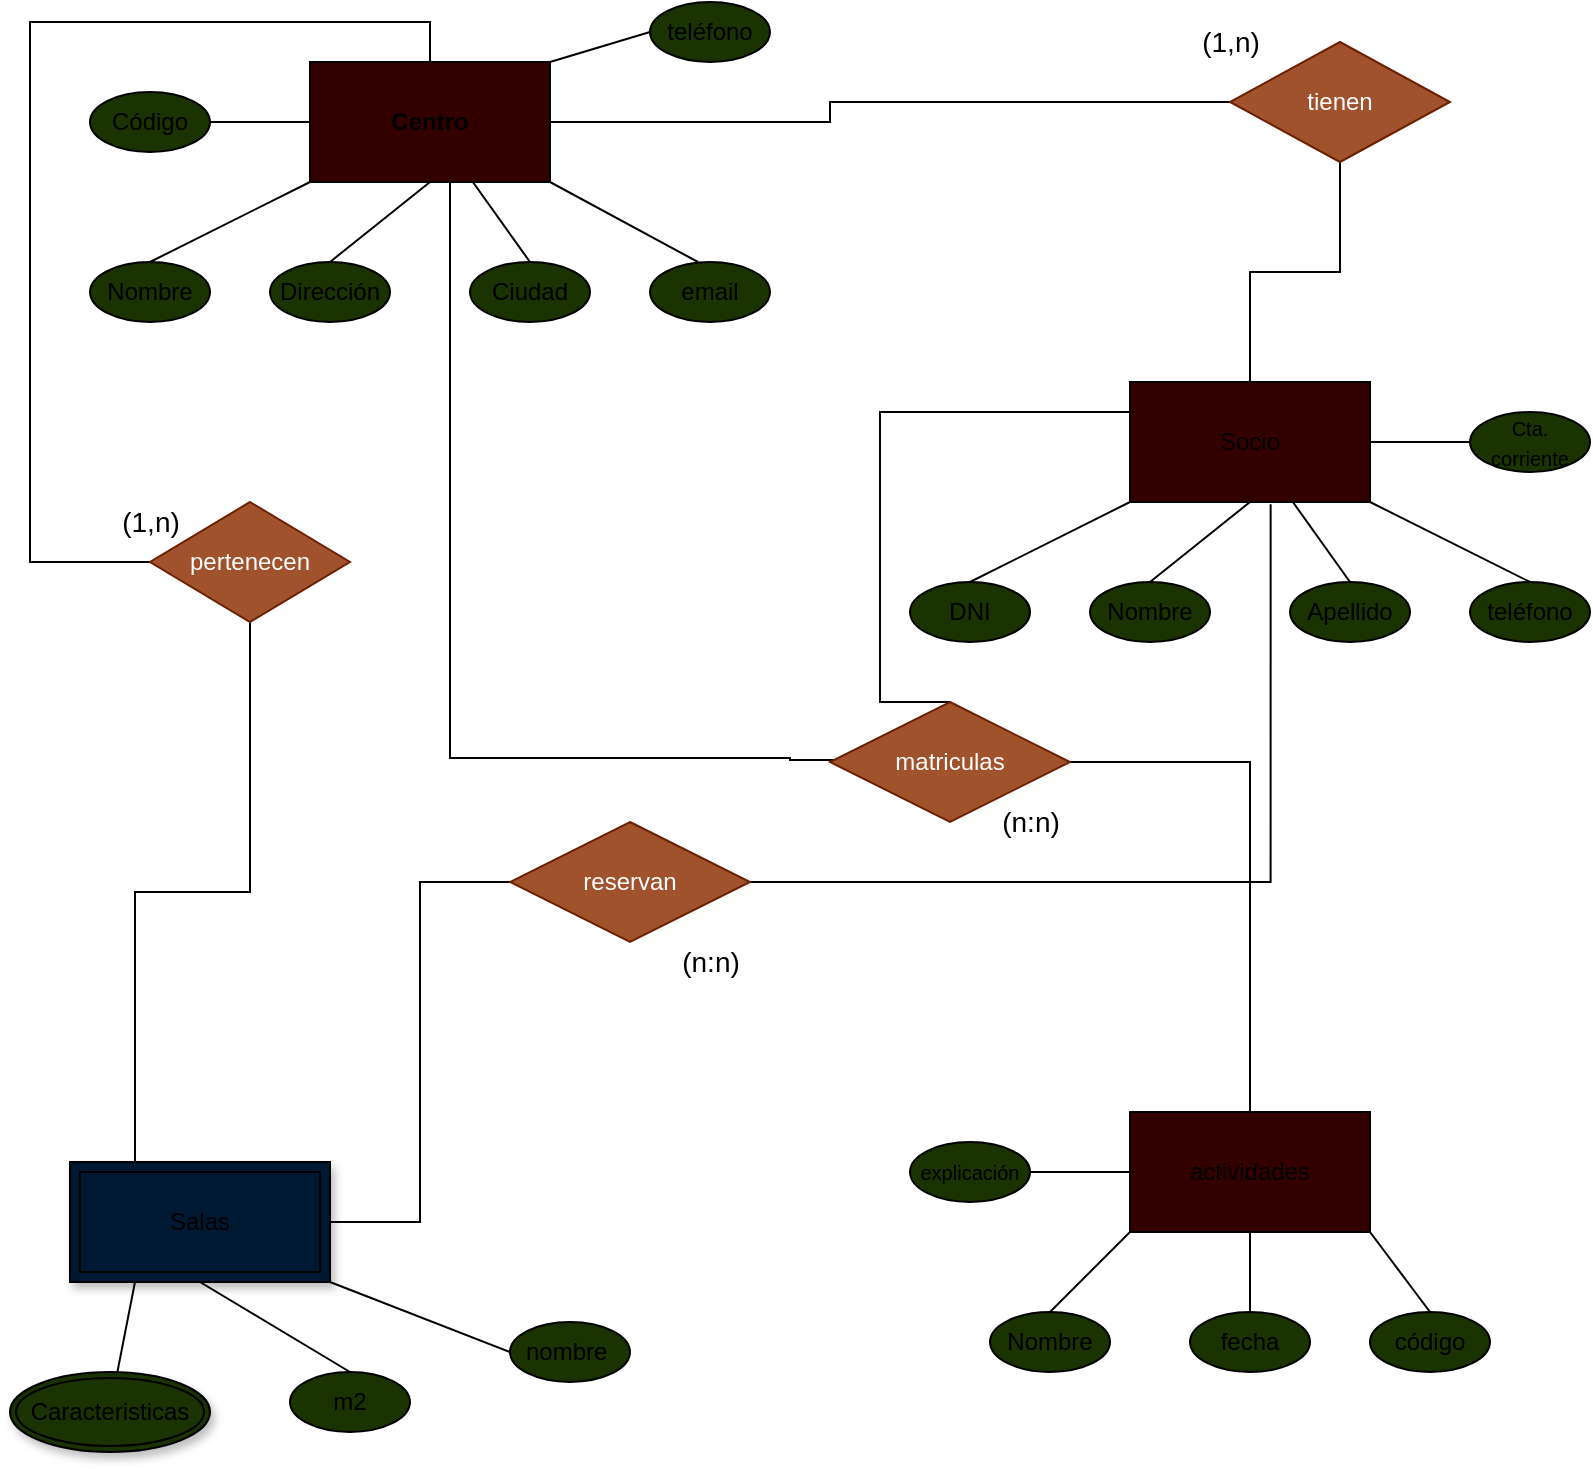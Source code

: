 <mxfile>
    <diagram id="mFDD_YNPLoTO3QqUCcKb" name="Página-1">
        <mxGraphModel dx="1050" dy="732" grid="1" gridSize="10" guides="1" tooltips="1" connect="1" arrows="1" fold="1" page="1" pageScale="1" pageWidth="827" pageHeight="1169" math="0" shadow="0">
            <root>
                <mxCell id="0"/>
                <mxCell id="1" parent="0"/>
                <mxCell id="Jh3pXh4WZX40SytpMSMW-85" style="rounded=0;orthogonalLoop=1;jettySize=auto;html=1;exitX=0.5;exitY=0;exitDx=0;exitDy=0;entryX=0;entryY=0.5;entryDx=0;entryDy=0;endArrow=none;endFill=0;" parent="1" source="2" target="80" edge="1">
                    <mxGeometry relative="1" as="geometry">
                        <Array as="points">
                            <mxPoint x="230" y="40"/>
                            <mxPoint x="160" y="40"/>
                            <mxPoint x="30" y="40"/>
                            <mxPoint x="30" y="240"/>
                            <mxPoint x="30" y="310"/>
                        </Array>
                        <mxPoint x="85" y="310" as="targetPoint"/>
                    </mxGeometry>
                </mxCell>
                <mxCell id="Jh3pXh4WZX40SytpMSMW-93" style="edgeStyle=orthogonalEdgeStyle;rounded=0;orthogonalLoop=1;jettySize=auto;html=1;entryX=0;entryY=0.5;entryDx=0;entryDy=0;exitX=1;exitY=0.5;exitDx=0;exitDy=0;endArrow=none;endFill=0;" parent="1" source="2" target="81" edge="1">
                    <mxGeometry relative="1" as="geometry">
                        <Array as="points">
                            <mxPoint x="430" y="90"/>
                            <mxPoint x="430" y="80"/>
                            <mxPoint x="630" y="80"/>
                        </Array>
                        <mxPoint x="620" y="80" as="targetPoint"/>
                    </mxGeometry>
                </mxCell>
                <mxCell id="Jh3pXh4WZX40SytpMSMW-105" style="edgeStyle=orthogonalEdgeStyle;rounded=0;orthogonalLoop=1;jettySize=auto;html=1;entryX=0.075;entryY=0.483;entryDx=0;entryDy=0;endArrow=none;endFill=0;entryPerimeter=0;" parent="1" source="2" target="82" edge="1">
                    <mxGeometry relative="1" as="geometry">
                        <Array as="points">
                            <mxPoint x="240" y="408"/>
                            <mxPoint x="410" y="408"/>
                        </Array>
                        <mxPoint x="413.6" y="407.66" as="targetPoint"/>
                    </mxGeometry>
                </mxCell>
                <mxCell id="2" value="&lt;b&gt;Centro&lt;/b&gt;" style="rounded=0;whiteSpace=wrap;html=1;fillColor=#330000;" parent="1" vertex="1">
                    <mxGeometry x="170" y="60" width="120" height="60" as="geometry"/>
                </mxCell>
                <mxCell id="3" value="Nombre" style="ellipse;whiteSpace=wrap;html=1;fillColor=#1A3300;" parent="1" vertex="1">
                    <mxGeometry x="60" y="160" width="60" height="30" as="geometry"/>
                </mxCell>
                <mxCell id="4" value="Dirección" style="ellipse;whiteSpace=wrap;html=1;fillColor=#1A3300;" parent="1" vertex="1">
                    <mxGeometry x="150" y="160" width="60" height="30" as="geometry"/>
                </mxCell>
                <mxCell id="5" value="Ciudad" style="ellipse;whiteSpace=wrap;html=1;fillColor=#1A3300;" parent="1" vertex="1">
                    <mxGeometry x="250" y="160" width="60" height="30" as="geometry"/>
                </mxCell>
                <mxCell id="6" value="email" style="ellipse;whiteSpace=wrap;html=1;fillColor=#1A3300;" parent="1" vertex="1">
                    <mxGeometry x="340" y="160" width="60" height="30" as="geometry"/>
                </mxCell>
                <mxCell id="7" value="Código" style="ellipse;whiteSpace=wrap;html=1;fillColor=#1A3300;" parent="1" vertex="1">
                    <mxGeometry x="60" y="75" width="60" height="30" as="geometry"/>
                </mxCell>
                <mxCell id="8" value="" style="endArrow=none;html=1;entryX=0;entryY=1;entryDx=0;entryDy=0;" parent="1" target="2" edge="1">
                    <mxGeometry width="50" height="50" relative="1" as="geometry">
                        <mxPoint x="90" y="160" as="sourcePoint"/>
                        <mxPoint x="140" y="110" as="targetPoint"/>
                    </mxGeometry>
                </mxCell>
                <mxCell id="12" value="" style="endArrow=none;html=1;entryX=1;entryY=1;entryDx=0;entryDy=0;" parent="1" target="2" edge="1">
                    <mxGeometry width="50" height="50" relative="1" as="geometry">
                        <mxPoint x="364" y="160" as="sourcePoint"/>
                        <mxPoint x="414" y="110" as="targetPoint"/>
                    </mxGeometry>
                </mxCell>
                <mxCell id="13" value="" style="endArrow=none;html=1;exitX=0.5;exitY=0;exitDx=0;exitDy=0;" parent="1" source="5" target="2" edge="1">
                    <mxGeometry width="50" height="50" relative="1" as="geometry">
                        <mxPoint x="330" y="260" as="sourcePoint"/>
                        <mxPoint x="380" y="210" as="targetPoint"/>
                    </mxGeometry>
                </mxCell>
                <mxCell id="14" value="" style="endArrow=none;html=1;entryX=0.5;entryY=1;entryDx=0;entryDy=0;exitX=0.5;exitY=0;exitDx=0;exitDy=0;" parent="1" source="4" target="2" edge="1">
                    <mxGeometry width="50" height="50" relative="1" as="geometry">
                        <mxPoint x="100" y="170" as="sourcePoint"/>
                        <mxPoint x="180" y="130" as="targetPoint"/>
                    </mxGeometry>
                </mxCell>
                <mxCell id="15" value="" style="endArrow=none;html=1;entryX=0;entryY=0.5;entryDx=0;entryDy=0;exitX=1;exitY=0.5;exitDx=0;exitDy=0;" parent="1" source="7" target="2" edge="1">
                    <mxGeometry width="50" height="50" relative="1" as="geometry">
                        <mxPoint x="110" y="180" as="sourcePoint"/>
                        <mxPoint x="190" y="140" as="targetPoint"/>
                        <Array as="points"/>
                    </mxGeometry>
                </mxCell>
                <mxCell id="16" value="teléfono" style="ellipse;whiteSpace=wrap;html=1;fillColor=#1A3300;" parent="1" vertex="1">
                    <mxGeometry x="340" y="30" width="60" height="30" as="geometry"/>
                </mxCell>
                <mxCell id="17" value="" style="endArrow=none;html=1;entryX=1;entryY=0;entryDx=0;entryDy=0;exitX=0;exitY=0.5;exitDx=0;exitDy=0;" parent="1" source="16" target="2" edge="1">
                    <mxGeometry width="50" height="50" relative="1" as="geometry">
                        <mxPoint x="374" y="170" as="sourcePoint"/>
                        <mxPoint x="300" y="130" as="targetPoint"/>
                        <Array as="points"/>
                    </mxGeometry>
                </mxCell>
                <mxCell id="18" value="Socio" style="rounded=0;whiteSpace=wrap;html=1;fillColor=#330000;" parent="1" vertex="1">
                    <mxGeometry x="580" y="220" width="120" height="60" as="geometry"/>
                </mxCell>
                <mxCell id="19" value="DNI" style="ellipse;whiteSpace=wrap;html=1;fillColor=#1A3300;" parent="1" vertex="1">
                    <mxGeometry x="470" y="320" width="60" height="30" as="geometry"/>
                </mxCell>
                <mxCell id="20" value="Nombre" style="ellipse;whiteSpace=wrap;html=1;fillColor=#1A3300;" parent="1" vertex="1">
                    <mxGeometry x="560" y="320" width="60" height="30" as="geometry"/>
                </mxCell>
                <mxCell id="21" value="Apellido" style="ellipse;whiteSpace=wrap;html=1;fillColor=#1A3300;" parent="1" vertex="1">
                    <mxGeometry x="660" y="320" width="60" height="30" as="geometry"/>
                </mxCell>
                <mxCell id="22" value="teléfono" style="ellipse;whiteSpace=wrap;html=1;fillColor=#1A3300;" parent="1" vertex="1">
                    <mxGeometry x="750" y="320" width="60" height="30" as="geometry"/>
                </mxCell>
                <mxCell id="23" value="&lt;font style=&quot;font-size: 10px&quot;&gt;Cta. corriente&lt;/font&gt;" style="ellipse;whiteSpace=wrap;html=1;fillColor=#1A3300;" parent="1" vertex="1">
                    <mxGeometry x="750" y="235" width="60" height="30" as="geometry"/>
                </mxCell>
                <mxCell id="24" value="" style="endArrow=none;html=1;entryX=0;entryY=1;entryDx=0;entryDy=0;" parent="1" target="18" edge="1">
                    <mxGeometry width="50" height="50" relative="1" as="geometry">
                        <mxPoint x="500" y="320" as="sourcePoint"/>
                        <mxPoint x="550" y="270" as="targetPoint"/>
                    </mxGeometry>
                </mxCell>
                <mxCell id="25" value="" style="endArrow=none;html=1;entryX=1;entryY=1;entryDx=0;entryDy=0;exitX=0.5;exitY=0;exitDx=0;exitDy=0;" parent="1" source="22" target="18" edge="1">
                    <mxGeometry width="50" height="50" relative="1" as="geometry">
                        <mxPoint x="774" y="320" as="sourcePoint"/>
                        <mxPoint x="824" y="270" as="targetPoint"/>
                    </mxGeometry>
                </mxCell>
                <mxCell id="26" value="" style="endArrow=none;html=1;exitX=0.5;exitY=0;exitDx=0;exitDy=0;" parent="1" source="21" target="18" edge="1">
                    <mxGeometry width="50" height="50" relative="1" as="geometry">
                        <mxPoint x="740" y="420" as="sourcePoint"/>
                        <mxPoint x="790" y="370" as="targetPoint"/>
                    </mxGeometry>
                </mxCell>
                <mxCell id="27" value="" style="endArrow=none;html=1;entryX=0.5;entryY=1;entryDx=0;entryDy=0;exitX=0.5;exitY=0;exitDx=0;exitDy=0;" parent="1" source="20" target="18" edge="1">
                    <mxGeometry width="50" height="50" relative="1" as="geometry">
                        <mxPoint x="510" y="330" as="sourcePoint"/>
                        <mxPoint x="590" y="290" as="targetPoint"/>
                    </mxGeometry>
                </mxCell>
                <mxCell id="28" value="" style="endArrow=none;html=1;exitX=0;exitY=0.5;exitDx=0;exitDy=0;" parent="1" source="23" edge="1">
                    <mxGeometry width="50" height="50" relative="1" as="geometry">
                        <mxPoint x="740" y="250" as="sourcePoint"/>
                        <mxPoint x="700" y="250" as="targetPoint"/>
                        <Array as="points"/>
                    </mxGeometry>
                </mxCell>
                <mxCell id="58" value="m2" style="ellipse;whiteSpace=wrap;html=1;fillColor=#1A3300;" parent="1" vertex="1">
                    <mxGeometry x="160" y="715" width="60" height="30" as="geometry"/>
                </mxCell>
                <mxCell id="61" value="" style="endArrow=none;html=1;entryX=0.5;entryY=1;entryDx=0;entryDy=0;exitX=0.5;exitY=0;exitDx=0;exitDy=0;" parent="1" source="58" target="Jh3pXh4WZX40SytpMSMW-77" edge="1">
                    <mxGeometry width="50" height="50" relative="1" as="geometry">
                        <mxPoint x="234" y="695" as="sourcePoint"/>
                        <mxPoint x="160" y="655" as="targetPoint"/>
                    </mxGeometry>
                </mxCell>
                <mxCell id="62" value="" style="endArrow=none;html=1;entryX=0.25;entryY=1;entryDx=0;entryDy=0;" parent="1" source="Jh3pXh4WZX40SytpMSMW-78" target="Jh3pXh4WZX40SytpMSMW-77" edge="1">
                    <mxGeometry width="50" height="50" relative="1" as="geometry">
                        <mxPoint x="135" y="695" as="sourcePoint"/>
                        <mxPoint x="121.429" y="655" as="targetPoint"/>
                    </mxGeometry>
                </mxCell>
                <mxCell id="65" value="nombre&amp;nbsp;" style="ellipse;whiteSpace=wrap;html=1;fillColor=#1A3300;" parent="1" vertex="1">
                    <mxGeometry x="270" y="690" width="60" height="30" as="geometry"/>
                </mxCell>
                <mxCell id="66" value="" style="endArrow=none;html=1;entryX=1;entryY=1;entryDx=0;entryDy=0;exitX=0;exitY=0.5;exitDx=0;exitDy=0;" parent="1" source="65" target="Jh3pXh4WZX40SytpMSMW-77" edge="1">
                    <mxGeometry width="50" height="50" relative="1" as="geometry">
                        <mxPoint x="270" y="700" as="sourcePoint"/>
                        <mxPoint x="160" y="625" as="targetPoint"/>
                        <Array as="points"/>
                    </mxGeometry>
                </mxCell>
                <mxCell id="67" value="actividades" style="rounded=0;whiteSpace=wrap;html=1;fillColor=#330000;" parent="1" vertex="1">
                    <mxGeometry x="580" y="585" width="120" height="60" as="geometry"/>
                </mxCell>
                <mxCell id="69" value="Nombre" style="ellipse;whiteSpace=wrap;html=1;fillColor=#1A3300;" parent="1" vertex="1">
                    <mxGeometry x="510" y="685" width="60" height="30" as="geometry"/>
                </mxCell>
                <mxCell id="70" value="fecha" style="ellipse;whiteSpace=wrap;html=1;fillColor=#1A3300;" parent="1" vertex="1">
                    <mxGeometry x="610" y="685" width="60" height="30" as="geometry"/>
                </mxCell>
                <mxCell id="71" value="&lt;font style=&quot;font-size: 10px&quot;&gt;explicación&lt;/font&gt;" style="ellipse;whiteSpace=wrap;html=1;fillColor=#1A3300;" parent="1" vertex="1">
                    <mxGeometry x="470" y="600" width="60" height="30" as="geometry"/>
                </mxCell>
                <mxCell id="73" value="" style="endArrow=none;html=1;entryX=1;entryY=1;entryDx=0;entryDy=0;exitX=0.5;exitY=0;exitDx=0;exitDy=0;" parent="1" source="77" target="67" edge="1">
                    <mxGeometry width="50" height="50" relative="1" as="geometry">
                        <mxPoint x="780" y="685" as="sourcePoint"/>
                        <mxPoint x="824" y="635" as="targetPoint"/>
                    </mxGeometry>
                </mxCell>
                <mxCell id="74" value="" style="endArrow=none;html=1;exitX=0.5;exitY=0;exitDx=0;exitDy=0;" parent="1" source="70" target="67" edge="1">
                    <mxGeometry width="50" height="50" relative="1" as="geometry">
                        <mxPoint x="740" y="785" as="sourcePoint"/>
                        <mxPoint x="790" y="735" as="targetPoint"/>
                    </mxGeometry>
                </mxCell>
                <mxCell id="75" value="" style="endArrow=none;html=1;entryX=0;entryY=1;entryDx=0;entryDy=0;exitX=0.5;exitY=0;exitDx=0;exitDy=0;" parent="1" source="69" target="67" edge="1">
                    <mxGeometry width="50" height="50" relative="1" as="geometry">
                        <mxPoint x="510" y="695" as="sourcePoint"/>
                        <mxPoint x="590" y="655" as="targetPoint"/>
                    </mxGeometry>
                </mxCell>
                <mxCell id="76" value="" style="endArrow=none;html=1;entryX=0;entryY=0.5;entryDx=0;entryDy=0;exitX=1;exitY=0.5;exitDx=0;exitDy=0;" parent="1" source="71" target="67" edge="1">
                    <mxGeometry width="50" height="50" relative="1" as="geometry">
                        <mxPoint x="520" y="705" as="sourcePoint"/>
                        <mxPoint x="600" y="665" as="targetPoint"/>
                        <Array as="points"/>
                    </mxGeometry>
                </mxCell>
                <mxCell id="77" value="código" style="ellipse;whiteSpace=wrap;html=1;fillColor=#1A3300;" parent="1" vertex="1">
                    <mxGeometry x="700" y="685" width="60" height="30" as="geometry"/>
                </mxCell>
                <mxCell id="Jh3pXh4WZX40SytpMSMW-100" style="edgeStyle=orthogonalEdgeStyle;rounded=0;orthogonalLoop=1;jettySize=auto;html=1;endArrow=none;endFill=0;entryX=0;entryY=0.5;entryDx=0;entryDy=0;" parent="1" source="Jh3pXh4WZX40SytpMSMW-77" target="83" edge="1">
                    <mxGeometry relative="1" as="geometry">
                        <mxPoint x="290" y="480" as="targetPoint"/>
                    </mxGeometry>
                </mxCell>
                <mxCell id="Jh3pXh4WZX40SytpMSMW-77" value="Salas" style="shape=ext;margin=3;double=1;whiteSpace=wrap;html=1;align=center;shadow=1;fillColor=#001933;" parent="1" vertex="1">
                    <mxGeometry x="50" y="610" width="130" height="60" as="geometry"/>
                </mxCell>
                <mxCell id="Jh3pXh4WZX40SytpMSMW-78" value="Caracteristicas" style="ellipse;shape=doubleEllipse;margin=3;whiteSpace=wrap;html=1;align=center;shadow=1;fillColor=#1A3300;" parent="1" vertex="1">
                    <mxGeometry x="20" y="715" width="100" height="40" as="geometry"/>
                </mxCell>
                <mxCell id="Jh3pXh4WZX40SytpMSMW-87" style="edgeStyle=orthogonalEdgeStyle;rounded=0;orthogonalLoop=1;jettySize=auto;html=1;entryX=0.25;entryY=0;entryDx=0;entryDy=0;exitX=0.5;exitY=1;exitDx=0;exitDy=0;endArrow=none;endFill=0;" parent="1" source="80" target="Jh3pXh4WZX40SytpMSMW-77" edge="1">
                    <mxGeometry relative="1" as="geometry">
                        <mxPoint x="100" y="460" as="targetPoint"/>
                        <mxPoint x="135" y="340" as="sourcePoint"/>
                    </mxGeometry>
                </mxCell>
                <mxCell id="Jh3pXh4WZX40SytpMSMW-88" value="&lt;font style=&quot;font-size: 14px&quot;&gt;(1,n)&lt;/font&gt;" style="text;html=1;align=center;verticalAlign=middle;resizable=0;points=[];autosize=1;strokeColor=none;" parent="1" vertex="1">
                    <mxGeometry x="70" y="280" width="40" height="20" as="geometry"/>
                </mxCell>
                <mxCell id="Jh3pXh4WZX40SytpMSMW-106" style="edgeStyle=orthogonalEdgeStyle;rounded=0;orthogonalLoop=1;jettySize=auto;html=1;entryX=0.5;entryY=0;entryDx=0;entryDy=0;endArrow=none;endFill=0;exitX=0.5;exitY=1;exitDx=0;exitDy=0;" parent="1" source="81" target="18" edge="1">
                    <mxGeometry relative="1" as="geometry">
                        <mxPoint x="670" y="110" as="sourcePoint"/>
                    </mxGeometry>
                </mxCell>
                <mxCell id="Jh3pXh4WZX40SytpMSMW-95" value="&lt;span style=&quot;font-size: 14px&quot;&gt;(1,n)&lt;/span&gt;" style="text;html=1;align=center;verticalAlign=middle;resizable=0;points=[];autosize=1;strokeColor=none;" parent="1" vertex="1">
                    <mxGeometry x="610" y="40" width="40" height="20" as="geometry"/>
                </mxCell>
                <mxCell id="Jh3pXh4WZX40SytpMSMW-102" style="edgeStyle=orthogonalEdgeStyle;rounded=0;orthogonalLoop=1;jettySize=auto;html=1;entryX=0.586;entryY=1.019;entryDx=0;entryDy=0;entryPerimeter=0;endArrow=none;endFill=0;exitX=1;exitY=0.5;exitDx=0;exitDy=0;" parent="1" source="83" target="18" edge="1">
                    <mxGeometry relative="1" as="geometry">
                        <mxPoint x="640" y="290" as="targetPoint"/>
                        <mxPoint x="370" y="470" as="sourcePoint"/>
                    </mxGeometry>
                </mxCell>
                <mxCell id="Jh3pXh4WZX40SytpMSMW-103" value="&lt;font style=&quot;font-size: 14px&quot;&gt;(n:n)&lt;/font&gt;" style="text;html=1;align=center;verticalAlign=middle;resizable=0;points=[];autosize=1;strokeColor=none;" parent="1" vertex="1">
                    <mxGeometry x="510" y="430" width="40" height="20" as="geometry"/>
                </mxCell>
                <mxCell id="Jh3pXh4WZX40SytpMSMW-108" style="edgeStyle=orthogonalEdgeStyle;rounded=0;orthogonalLoop=1;jettySize=auto;html=1;entryX=0;entryY=0.25;entryDx=0;entryDy=0;endArrow=none;endFill=0;exitX=0.5;exitY=0;exitDx=0;exitDy=0;" parent="1" source="82" target="18" edge="1">
                    <mxGeometry relative="1" as="geometry">
                        <Array as="points">
                            <mxPoint x="455" y="380"/>
                            <mxPoint x="455" y="235"/>
                        </Array>
                        <mxPoint x="455" y="380" as="sourcePoint"/>
                    </mxGeometry>
                </mxCell>
                <mxCell id="Jh3pXh4WZX40SytpMSMW-109" style="edgeStyle=orthogonalEdgeStyle;rounded=0;orthogonalLoop=1;jettySize=auto;html=1;endArrow=none;endFill=0;exitX=1;exitY=0.5;exitDx=0;exitDy=0;" parent="1" source="82" target="67" edge="1">
                    <mxGeometry relative="1" as="geometry">
                        <mxPoint x="505" y="410" as="sourcePoint"/>
                    </mxGeometry>
                </mxCell>
                <mxCell id="6N7cFvUUq7-HkkdPHvs9-78" value="&lt;font style=&quot;font-size: 14px&quot;&gt;(n:n)&lt;/font&gt;" style="text;html=1;align=center;verticalAlign=middle;resizable=0;points=[];autosize=1;strokeColor=none;" parent="1" vertex="1">
                    <mxGeometry x="350" y="500" width="40" height="20" as="geometry"/>
                </mxCell>
                <mxCell id="80" value="pertenecen" style="shape=rhombus;perimeter=rhombusPerimeter;whiteSpace=wrap;html=1;align=center;shadow=0;strokeColor=#6D1F00;fillColor=#a0522d;fontColor=#ffffff;" vertex="1" parent="1">
                    <mxGeometry x="90" y="280" width="100" height="60" as="geometry"/>
                </mxCell>
                <mxCell id="81" value="tienen" style="shape=rhombus;perimeter=rhombusPerimeter;whiteSpace=wrap;html=1;align=center;shadow=0;strokeColor=#6D1F00;fillColor=#a0522d;fontColor=#ffffff;" vertex="1" parent="1">
                    <mxGeometry x="630" y="50" width="110" height="60" as="geometry"/>
                </mxCell>
                <mxCell id="82" value="matriculas" style="shape=rhombus;perimeter=rhombusPerimeter;whiteSpace=wrap;html=1;align=center;shadow=0;strokeColor=#6D1F00;fillColor=#a0522d;fontColor=#ffffff;" vertex="1" parent="1">
                    <mxGeometry x="430" y="380" width="120" height="60" as="geometry"/>
                </mxCell>
                <mxCell id="83" value="reservan" style="shape=rhombus;perimeter=rhombusPerimeter;whiteSpace=wrap;html=1;align=center;shadow=0;strokeColor=#6D1F00;fillColor=#a0522d;fontColor=#ffffff;" vertex="1" parent="1">
                    <mxGeometry x="270" y="440" width="120" height="60" as="geometry"/>
                </mxCell>
            </root>
        </mxGraphModel>
    </diagram>
</mxfile>